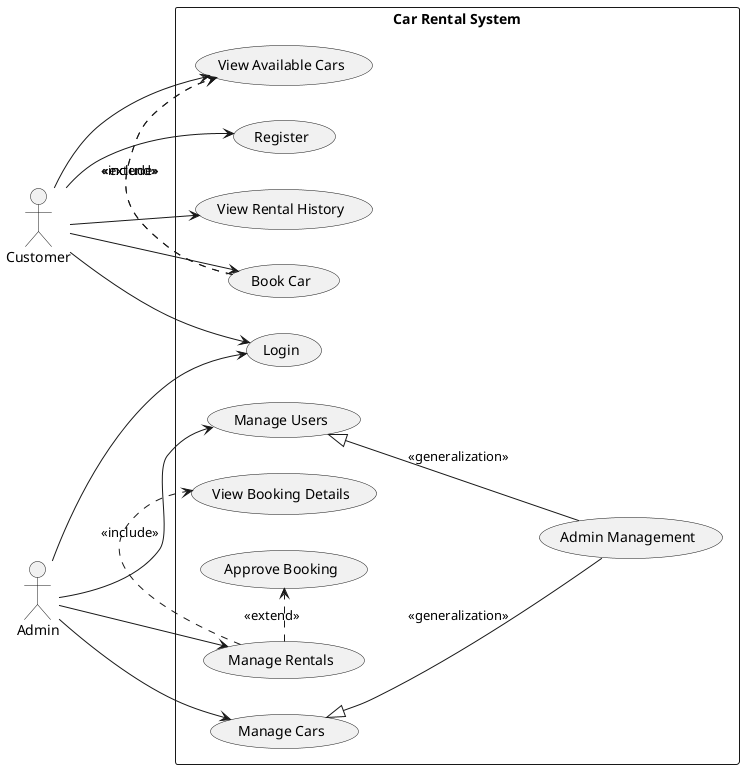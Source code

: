 @startuml
!define RECTANGLE_COLOR #F9F9F9
left to right direction

actor Customer
actor Admin

rectangle "Car Rental System" as CRS {
    Customer --> (Register)
    Customer --> (Login)
    Customer --> (View Available Cars)
    Customer --> (Book Car)
    Customer --> (View Rental History)

    Admin --> (Login)
    Admin --> (Manage Cars)
    Admin --> (Manage Users)
    Admin --> (Manage Rentals)

    (Book Car) .> (View Available Cars) : <<include>>
    (Manage Rentals) .> (View Booking Details) : <<include>>
    (Manage Users) <|-- (Admin Management) : <<generalization>>
    (Manage Cars) <|-- (Admin Management) : <<generalization>>
    (Book Car) .> (View Available Cars) : <<extend>>
    (Manage Rentals) .> (Approve Booking) : <<extend>>
}

@enduml
